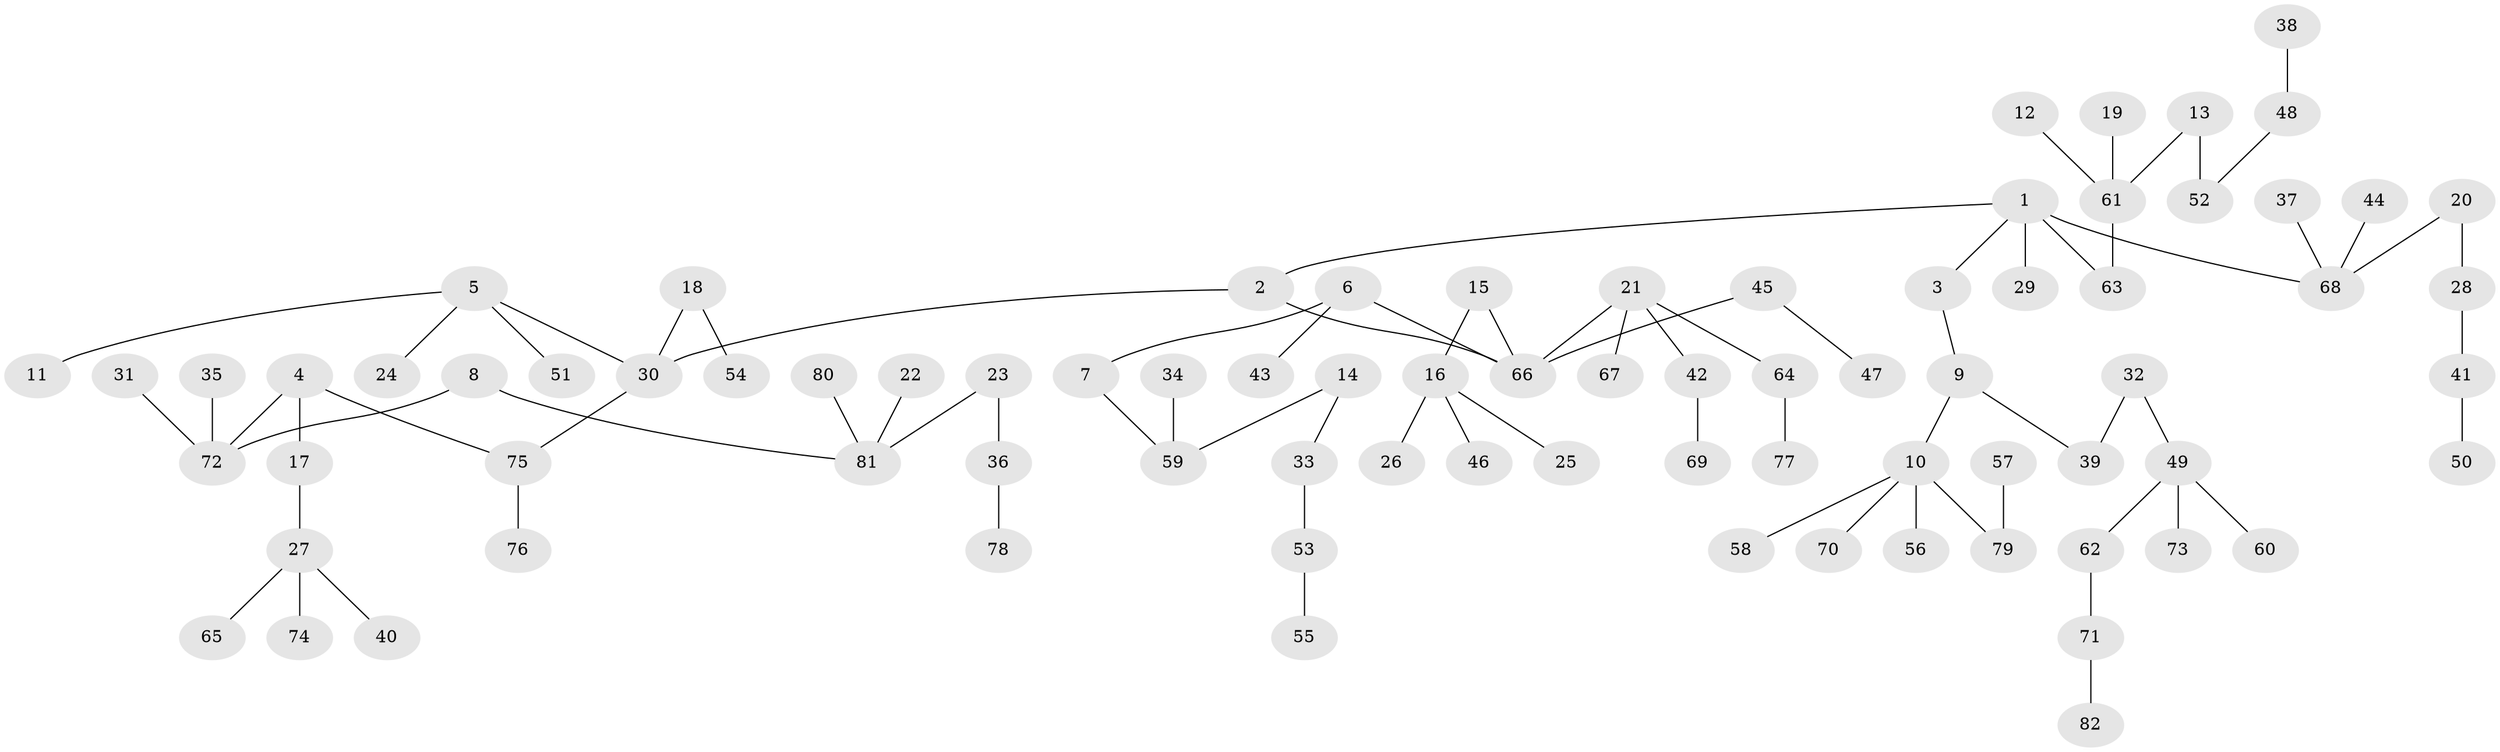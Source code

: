 // original degree distribution, {5: 0.05982905982905983, 3: 0.11965811965811966, 4: 0.05982905982905983, 2: 0.23931623931623933, 6: 0.017094017094017096, 1: 0.5042735042735043}
// Generated by graph-tools (version 1.1) at 2025/37/03/04/25 23:37:23]
// undirected, 82 vertices, 81 edges
graph export_dot {
  node [color=gray90,style=filled];
  1;
  2;
  3;
  4;
  5;
  6;
  7;
  8;
  9;
  10;
  11;
  12;
  13;
  14;
  15;
  16;
  17;
  18;
  19;
  20;
  21;
  22;
  23;
  24;
  25;
  26;
  27;
  28;
  29;
  30;
  31;
  32;
  33;
  34;
  35;
  36;
  37;
  38;
  39;
  40;
  41;
  42;
  43;
  44;
  45;
  46;
  47;
  48;
  49;
  50;
  51;
  52;
  53;
  54;
  55;
  56;
  57;
  58;
  59;
  60;
  61;
  62;
  63;
  64;
  65;
  66;
  67;
  68;
  69;
  70;
  71;
  72;
  73;
  74;
  75;
  76;
  77;
  78;
  79;
  80;
  81;
  82;
  1 -- 2 [weight=1.0];
  1 -- 3 [weight=1.0];
  1 -- 29 [weight=1.0];
  1 -- 63 [weight=1.0];
  1 -- 68 [weight=1.0];
  2 -- 30 [weight=1.0];
  2 -- 66 [weight=1.0];
  3 -- 9 [weight=1.0];
  4 -- 17 [weight=1.0];
  4 -- 72 [weight=1.0];
  4 -- 75 [weight=1.0];
  5 -- 11 [weight=1.0];
  5 -- 24 [weight=1.0];
  5 -- 30 [weight=1.0];
  5 -- 51 [weight=1.0];
  6 -- 7 [weight=1.0];
  6 -- 43 [weight=1.0];
  6 -- 66 [weight=1.0];
  7 -- 59 [weight=1.0];
  8 -- 72 [weight=1.0];
  8 -- 81 [weight=1.0];
  9 -- 10 [weight=1.0];
  9 -- 39 [weight=1.0];
  10 -- 56 [weight=1.0];
  10 -- 58 [weight=1.0];
  10 -- 70 [weight=1.0];
  10 -- 79 [weight=1.0];
  12 -- 61 [weight=1.0];
  13 -- 52 [weight=1.0];
  13 -- 61 [weight=1.0];
  14 -- 33 [weight=1.0];
  14 -- 59 [weight=1.0];
  15 -- 16 [weight=1.0];
  15 -- 66 [weight=1.0];
  16 -- 25 [weight=1.0];
  16 -- 26 [weight=1.0];
  16 -- 46 [weight=1.0];
  17 -- 27 [weight=1.0];
  18 -- 30 [weight=1.0];
  18 -- 54 [weight=1.0];
  19 -- 61 [weight=1.0];
  20 -- 28 [weight=1.0];
  20 -- 68 [weight=1.0];
  21 -- 42 [weight=1.0];
  21 -- 64 [weight=1.0];
  21 -- 66 [weight=1.0];
  21 -- 67 [weight=1.0];
  22 -- 81 [weight=1.0];
  23 -- 36 [weight=1.0];
  23 -- 81 [weight=1.0];
  27 -- 40 [weight=1.0];
  27 -- 65 [weight=1.0];
  27 -- 74 [weight=1.0];
  28 -- 41 [weight=1.0];
  30 -- 75 [weight=1.0];
  31 -- 72 [weight=1.0];
  32 -- 39 [weight=1.0];
  32 -- 49 [weight=1.0];
  33 -- 53 [weight=1.0];
  34 -- 59 [weight=1.0];
  35 -- 72 [weight=1.0];
  36 -- 78 [weight=1.0];
  37 -- 68 [weight=1.0];
  38 -- 48 [weight=1.0];
  41 -- 50 [weight=1.0];
  42 -- 69 [weight=1.0];
  44 -- 68 [weight=1.0];
  45 -- 47 [weight=1.0];
  45 -- 66 [weight=1.0];
  48 -- 52 [weight=1.0];
  49 -- 60 [weight=1.0];
  49 -- 62 [weight=1.0];
  49 -- 73 [weight=1.0];
  53 -- 55 [weight=1.0];
  57 -- 79 [weight=1.0];
  61 -- 63 [weight=1.0];
  62 -- 71 [weight=1.0];
  64 -- 77 [weight=1.0];
  71 -- 82 [weight=1.0];
  75 -- 76 [weight=1.0];
  80 -- 81 [weight=1.0];
}
